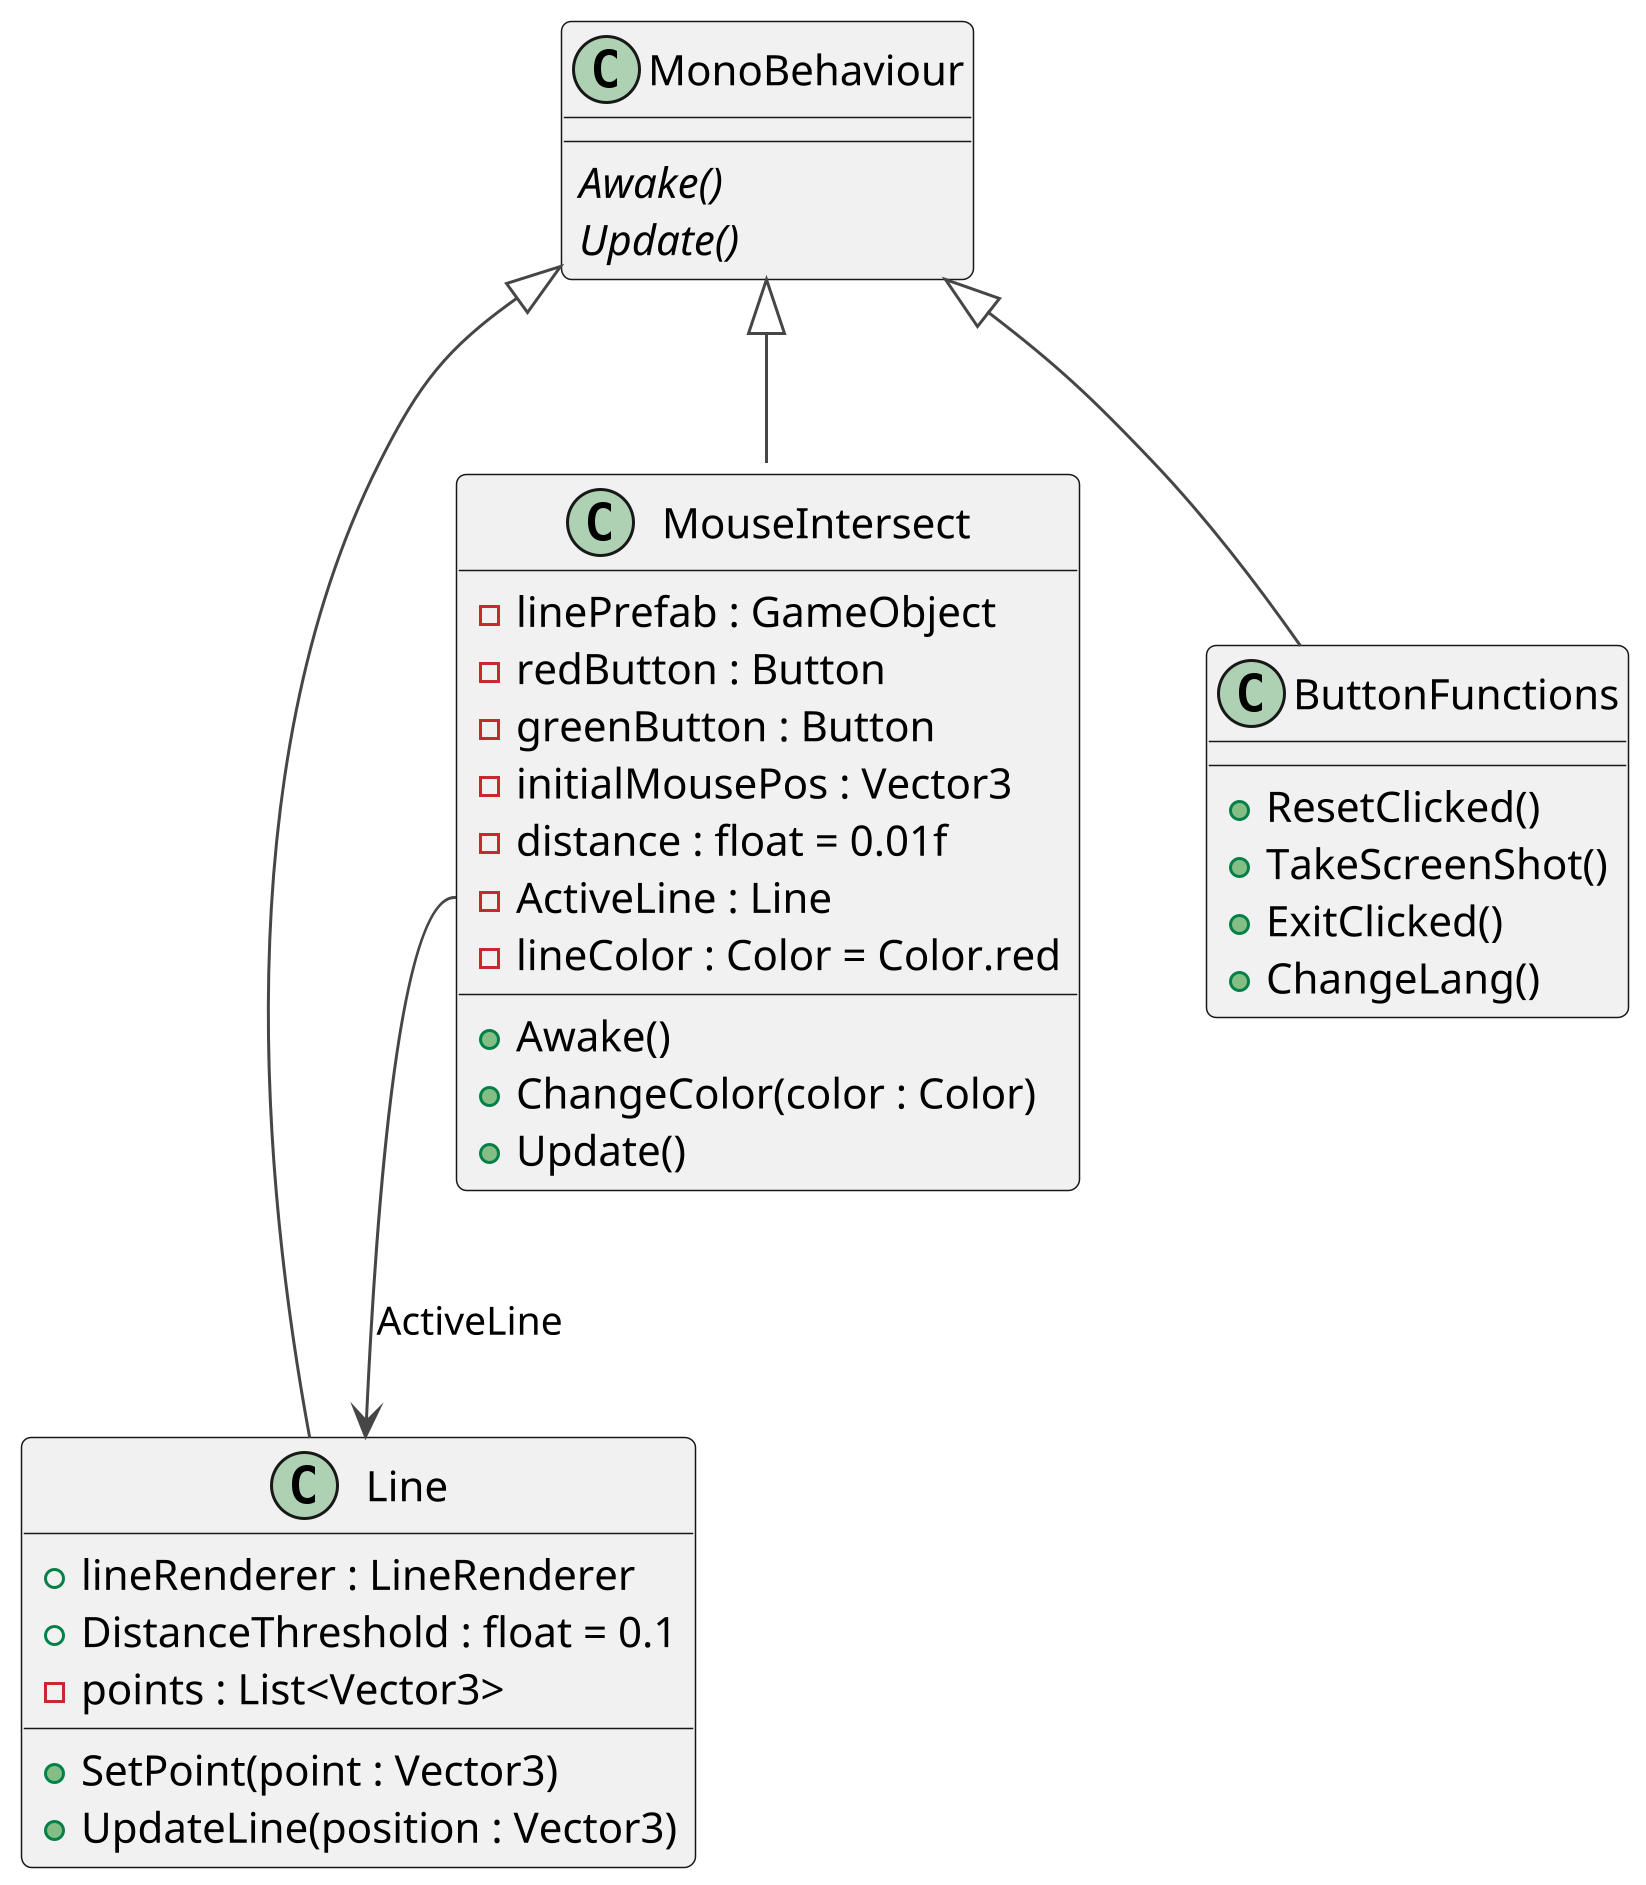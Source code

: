 @startuml Line
!theme vibrant
scale 3

class MonoBehaviour {
    {abstract} Awake()
    {abstract} Update()
}

class Line {
    + lineRenderer : LineRenderer
    + DistanceThreshold : float = 0.1
    - points : List<Vector3>
    + SetPoint(point : Vector3)
    + UpdateLine(position : Vector3)
}

class MouseIntersect {
    - linePrefab : GameObject
    - redButton : Button
    - greenButton : Button
    - initialMousePos : Vector3
    - distance : float = 0.01f
    - ActiveLine : Line
    - lineColor : Color = Color.red
    + Awake()
    + ChangeColor(color : Color)
    + Update()
}

class ButtonFunctions {
    + ResetClicked()
    + TakeScreenShot()
    + ExitClicked()
    + ChangeLang()
}

MonoBehaviour <|-- Line
MonoBehaviour <|-- MouseIntersect
MonoBehaviour <|-- ButtonFunctions
MouseIntersect::Line --> Line : ActiveLine
@enduml
